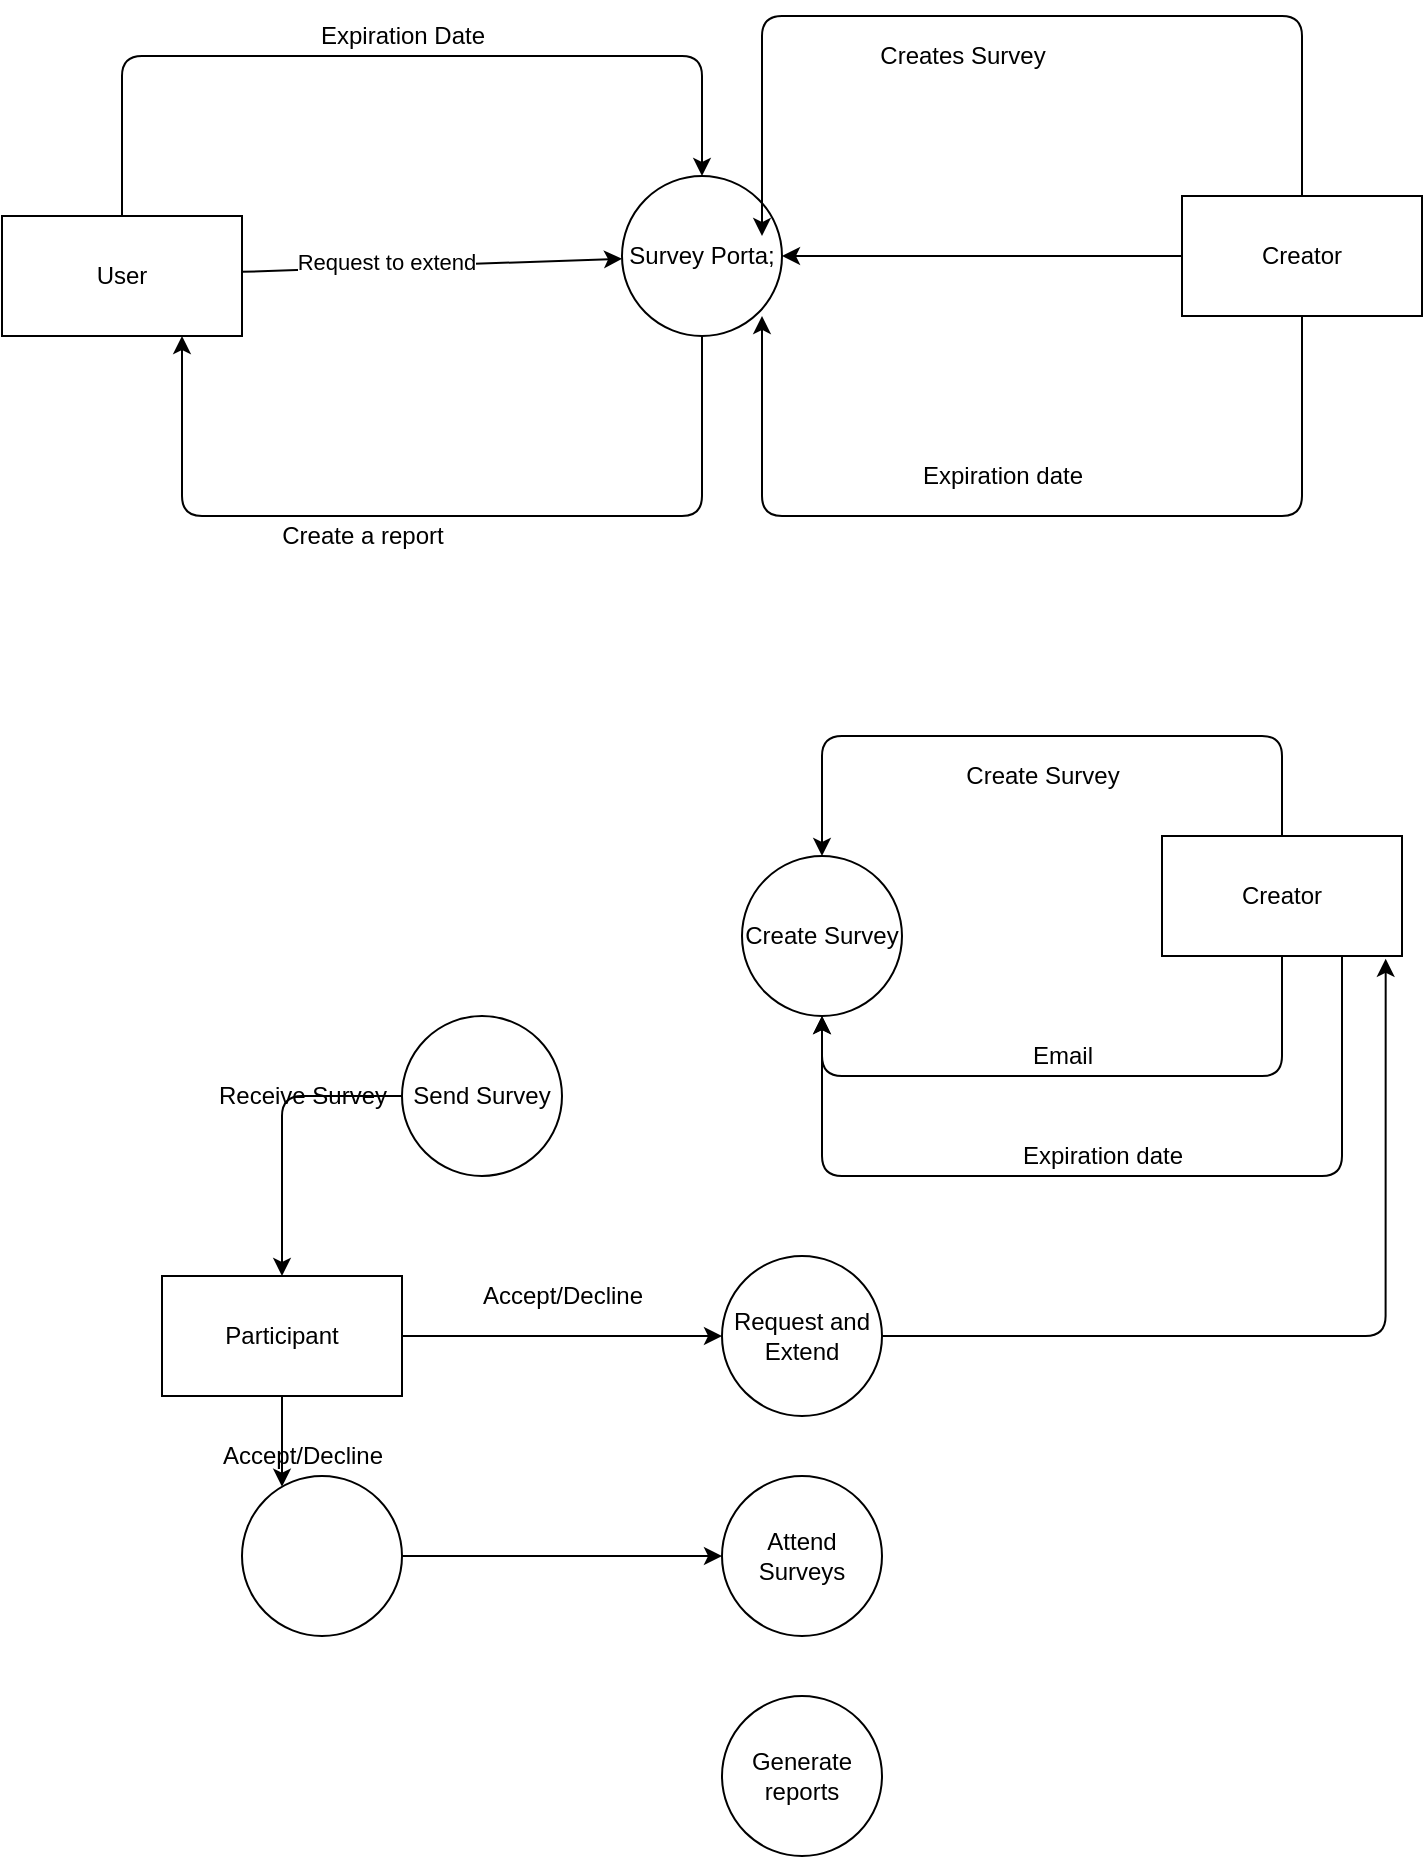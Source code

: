 <mxfile version="14.7.6" type="github">
  <diagram id="RqSzgveTQK4QmxU6jOhQ" name="Page-1">
    <mxGraphModel dx="862" dy="484" grid="1" gridSize="10" guides="1" tooltips="1" connect="1" arrows="1" fold="1" page="0" pageScale="1" pageWidth="850" pageHeight="1100" math="0" shadow="0">
      <root>
        <mxCell id="0" />
        <mxCell id="1" parent="0" />
        <mxCell id="V0XN5CRiZY2vASkGpkIL-1" value="User" style="rounded=0;whiteSpace=wrap;html=1;" vertex="1" parent="1">
          <mxGeometry x="70" y="200" width="120" height="60" as="geometry" />
        </mxCell>
        <mxCell id="V0XN5CRiZY2vASkGpkIL-2" value="Survey Porta;" style="ellipse;whiteSpace=wrap;html=1;aspect=fixed;" vertex="1" parent="1">
          <mxGeometry x="380" y="180" width="80" height="80" as="geometry" />
        </mxCell>
        <mxCell id="V0XN5CRiZY2vASkGpkIL-3" value="Creator" style="rounded=0;whiteSpace=wrap;html=1;" vertex="1" parent="1">
          <mxGeometry x="660" y="190" width="120" height="60" as="geometry" />
        </mxCell>
        <mxCell id="V0XN5CRiZY2vASkGpkIL-9" value="" style="endArrow=classic;html=1;" edge="1" parent="1" source="V0XN5CRiZY2vASkGpkIL-3" target="V0XN5CRiZY2vASkGpkIL-2">
          <mxGeometry width="50" height="50" relative="1" as="geometry">
            <mxPoint x="400" y="280" as="sourcePoint" />
            <mxPoint x="450" y="222" as="targetPoint" />
          </mxGeometry>
        </mxCell>
        <mxCell id="V0XN5CRiZY2vASkGpkIL-10" value="Create a report" style="text;html=1;align=center;verticalAlign=middle;resizable=0;points=[];autosize=1;strokeColor=none;" vertex="1" parent="1">
          <mxGeometry x="200" y="350" width="100" height="20" as="geometry" />
        </mxCell>
        <mxCell id="V0XN5CRiZY2vASkGpkIL-11" value="" style="endArrow=classic;html=1;" edge="1" parent="1" source="V0XN5CRiZY2vASkGpkIL-1" target="V0XN5CRiZY2vASkGpkIL-2">
          <mxGeometry width="50" height="50" relative="1" as="geometry">
            <mxPoint x="400" y="280" as="sourcePoint" />
            <mxPoint x="410" y="230" as="targetPoint" />
          </mxGeometry>
        </mxCell>
        <mxCell id="V0XN5CRiZY2vASkGpkIL-12" value="Request to extend" style="edgeLabel;html=1;align=center;verticalAlign=middle;resizable=0;points=[];" vertex="1" connectable="0" parent="V0XN5CRiZY2vASkGpkIL-11">
          <mxGeometry x="-0.242" y="3" relative="1" as="geometry">
            <mxPoint as="offset" />
          </mxGeometry>
        </mxCell>
        <mxCell id="V0XN5CRiZY2vASkGpkIL-14" value="Creates Survey" style="text;html=1;align=center;verticalAlign=middle;resizable=0;points=[];autosize=1;strokeColor=none;" vertex="1" parent="1">
          <mxGeometry x="500" y="110" width="100" height="20" as="geometry" />
        </mxCell>
        <mxCell id="V0XN5CRiZY2vASkGpkIL-15" value="Expiration date" style="text;html=1;align=center;verticalAlign=middle;resizable=0;points=[];autosize=1;strokeColor=none;" vertex="1" parent="1">
          <mxGeometry x="520" y="320" width="100" height="20" as="geometry" />
        </mxCell>
        <mxCell id="V0XN5CRiZY2vASkGpkIL-18" value="Create Survey" style="ellipse;whiteSpace=wrap;html=1;aspect=fixed;" vertex="1" parent="1">
          <mxGeometry x="440" y="520" width="80" height="80" as="geometry" />
        </mxCell>
        <mxCell id="V0XN5CRiZY2vASkGpkIL-19" value="Send Survey" style="ellipse;whiteSpace=wrap;html=1;aspect=fixed;" vertex="1" parent="1">
          <mxGeometry x="270" y="600" width="80" height="80" as="geometry" />
        </mxCell>
        <mxCell id="V0XN5CRiZY2vASkGpkIL-20" value="Creator" style="rounded=0;whiteSpace=wrap;html=1;" vertex="1" parent="1">
          <mxGeometry x="650" y="510" width="120" height="60" as="geometry" />
        </mxCell>
        <mxCell id="V0XN5CRiZY2vASkGpkIL-21" value="Attend Surveys" style="ellipse;whiteSpace=wrap;html=1;aspect=fixed;" vertex="1" parent="1">
          <mxGeometry x="430" y="830" width="80" height="80" as="geometry" />
        </mxCell>
        <mxCell id="V0XN5CRiZY2vASkGpkIL-22" value="Generate reports" style="ellipse;whiteSpace=wrap;html=1;aspect=fixed;" vertex="1" parent="1">
          <mxGeometry x="430" y="940" width="80" height="80" as="geometry" />
        </mxCell>
        <mxCell id="V0XN5CRiZY2vASkGpkIL-23" value="Request and Extend" style="ellipse;whiteSpace=wrap;html=1;aspect=fixed;" vertex="1" parent="1">
          <mxGeometry x="430" y="720" width="80" height="80" as="geometry" />
        </mxCell>
        <mxCell id="V0XN5CRiZY2vASkGpkIL-24" value="" style="ellipse;whiteSpace=wrap;html=1;aspect=fixed;" vertex="1" parent="1">
          <mxGeometry x="190" y="830" width="80" height="80" as="geometry" />
        </mxCell>
        <mxCell id="V0XN5CRiZY2vASkGpkIL-25" value="Participant" style="rounded=0;whiteSpace=wrap;html=1;" vertex="1" parent="1">
          <mxGeometry x="150" y="730" width="120" height="60" as="geometry" />
        </mxCell>
        <mxCell id="V0XN5CRiZY2vASkGpkIL-26" value="" style="edgeStyle=segmentEdgeStyle;endArrow=classic;html=1;" edge="1" parent="1" source="V0XN5CRiZY2vASkGpkIL-25" target="V0XN5CRiZY2vASkGpkIL-24">
          <mxGeometry width="50" height="50" relative="1" as="geometry">
            <mxPoint x="400" y="860" as="sourcePoint" />
            <mxPoint x="450" y="810" as="targetPoint" />
          </mxGeometry>
        </mxCell>
        <mxCell id="V0XN5CRiZY2vASkGpkIL-27" value="Accept/Decline" style="text;html=1;align=center;verticalAlign=middle;resizable=0;points=[];autosize=1;strokeColor=none;" vertex="1" parent="1">
          <mxGeometry x="170" y="810" width="100" height="20" as="geometry" />
        </mxCell>
        <mxCell id="V0XN5CRiZY2vASkGpkIL-28" value="" style="edgeStyle=segmentEdgeStyle;endArrow=classic;html=1;" edge="1" parent="1" source="V0XN5CRiZY2vASkGpkIL-25" target="V0XN5CRiZY2vASkGpkIL-23">
          <mxGeometry width="50" height="50" relative="1" as="geometry">
            <mxPoint x="400" y="860" as="sourcePoint" />
            <mxPoint x="450" y="810" as="targetPoint" />
          </mxGeometry>
        </mxCell>
        <mxCell id="V0XN5CRiZY2vASkGpkIL-29" value="Accept/Decline" style="text;html=1;align=center;verticalAlign=middle;resizable=0;points=[];autosize=1;strokeColor=none;" vertex="1" parent="1">
          <mxGeometry x="300" y="730" width="100" height="20" as="geometry" />
        </mxCell>
        <mxCell id="V0XN5CRiZY2vASkGpkIL-30" value="" style="edgeStyle=segmentEdgeStyle;endArrow=classic;html=1;" edge="1" parent="1" source="V0XN5CRiZY2vASkGpkIL-19" target="V0XN5CRiZY2vASkGpkIL-25">
          <mxGeometry width="50" height="50" relative="1" as="geometry">
            <mxPoint x="400" y="660" as="sourcePoint" />
            <mxPoint x="450" y="610" as="targetPoint" />
          </mxGeometry>
        </mxCell>
        <mxCell id="V0XN5CRiZY2vASkGpkIL-31" value="Receive Survey" style="text;html=1;align=center;verticalAlign=middle;resizable=0;points=[];autosize=1;strokeColor=none;" vertex="1" parent="1">
          <mxGeometry x="170" y="630" width="100" height="20" as="geometry" />
        </mxCell>
        <mxCell id="V0XN5CRiZY2vASkGpkIL-32" value="" style="edgeStyle=segmentEdgeStyle;endArrow=classic;html=1;" edge="1" parent="1" source="V0XN5CRiZY2vASkGpkIL-20" target="V0XN5CRiZY2vASkGpkIL-18">
          <mxGeometry width="50" height="50" relative="1" as="geometry">
            <mxPoint x="400" y="660" as="sourcePoint" />
            <mxPoint x="450" y="610" as="targetPoint" />
            <Array as="points">
              <mxPoint x="710" y="630" />
              <mxPoint x="480" y="630" />
            </Array>
          </mxGeometry>
        </mxCell>
        <mxCell id="V0XN5CRiZY2vASkGpkIL-33" value="Email" style="text;html=1;align=center;verticalAlign=middle;resizable=0;points=[];autosize=1;strokeColor=none;" vertex="1" parent="1">
          <mxGeometry x="575" y="610" width="50" height="20" as="geometry" />
        </mxCell>
        <mxCell id="V0XN5CRiZY2vASkGpkIL-34" value="" style="edgeStyle=segmentEdgeStyle;endArrow=classic;html=1;exitX=0.75;exitY=1;exitDx=0;exitDy=0;" edge="1" parent="1" source="V0XN5CRiZY2vASkGpkIL-20" target="V0XN5CRiZY2vASkGpkIL-18">
          <mxGeometry width="50" height="50" relative="1" as="geometry">
            <mxPoint x="400" y="660" as="sourcePoint" />
            <mxPoint x="450" y="610" as="targetPoint" />
            <Array as="points">
              <mxPoint x="740" y="680" />
              <mxPoint x="480" y="680" />
            </Array>
          </mxGeometry>
        </mxCell>
        <mxCell id="V0XN5CRiZY2vASkGpkIL-35" value="Expiration date" style="text;html=1;align=center;verticalAlign=middle;resizable=0;points=[];autosize=1;strokeColor=none;" vertex="1" parent="1">
          <mxGeometry x="570" y="660" width="100" height="20" as="geometry" />
        </mxCell>
        <mxCell id="V0XN5CRiZY2vASkGpkIL-36" value="" style="edgeStyle=segmentEdgeStyle;endArrow=classic;html=1;" edge="1" parent="1" source="V0XN5CRiZY2vASkGpkIL-20" target="V0XN5CRiZY2vASkGpkIL-18">
          <mxGeometry width="50" height="50" relative="1" as="geometry">
            <mxPoint x="400" y="660" as="sourcePoint" />
            <mxPoint x="450" y="610" as="targetPoint" />
            <Array as="points">
              <mxPoint x="710" y="460" />
              <mxPoint x="480" y="460" />
            </Array>
          </mxGeometry>
        </mxCell>
        <mxCell id="V0XN5CRiZY2vASkGpkIL-37" value="Create Survey" style="text;html=1;align=center;verticalAlign=middle;resizable=0;points=[];autosize=1;strokeColor=none;" vertex="1" parent="1">
          <mxGeometry x="545" y="470" width="90" height="20" as="geometry" />
        </mxCell>
        <mxCell id="V0XN5CRiZY2vASkGpkIL-38" value="" style="edgeStyle=segmentEdgeStyle;endArrow=classic;html=1;entryX=0.932;entryY=1.023;entryDx=0;entryDy=0;entryPerimeter=0;" edge="1" parent="1" source="V0XN5CRiZY2vASkGpkIL-23" target="V0XN5CRiZY2vASkGpkIL-20">
          <mxGeometry width="50" height="50" relative="1" as="geometry">
            <mxPoint x="400" y="660" as="sourcePoint" />
            <mxPoint x="450" y="610" as="targetPoint" />
          </mxGeometry>
        </mxCell>
        <mxCell id="V0XN5CRiZY2vASkGpkIL-39" value="" style="edgeStyle=segmentEdgeStyle;endArrow=classic;html=1;" edge="1" parent="1" source="V0XN5CRiZY2vASkGpkIL-2" target="V0XN5CRiZY2vASkGpkIL-1">
          <mxGeometry width="50" height="50" relative="1" as="geometry">
            <mxPoint x="400" y="260" as="sourcePoint" />
            <mxPoint x="160" y="240" as="targetPoint" />
            <Array as="points">
              <mxPoint x="420" y="350" />
              <mxPoint x="160" y="350" />
            </Array>
          </mxGeometry>
        </mxCell>
        <mxCell id="V0XN5CRiZY2vASkGpkIL-40" value="" style="edgeStyle=segmentEdgeStyle;endArrow=classic;html=1;" edge="1" parent="1" source="V0XN5CRiZY2vASkGpkIL-3">
          <mxGeometry width="50" height="50" relative="1" as="geometry">
            <mxPoint x="400" y="260" as="sourcePoint" />
            <mxPoint x="450" y="250" as="targetPoint" />
            <Array as="points">
              <mxPoint x="720" y="350" />
              <mxPoint x="450" y="350" />
            </Array>
          </mxGeometry>
        </mxCell>
        <mxCell id="V0XN5CRiZY2vASkGpkIL-41" value="" style="edgeStyle=segmentEdgeStyle;endArrow=classic;html=1;" edge="1" parent="1" source="V0XN5CRiZY2vASkGpkIL-3">
          <mxGeometry width="50" height="50" relative="1" as="geometry">
            <mxPoint x="400" y="260" as="sourcePoint" />
            <mxPoint x="450" y="210" as="targetPoint" />
            <Array as="points">
              <mxPoint x="720" y="100" />
              <mxPoint x="450" y="100" />
            </Array>
          </mxGeometry>
        </mxCell>
        <mxCell id="V0XN5CRiZY2vASkGpkIL-43" value="" style="edgeStyle=segmentEdgeStyle;endArrow=classic;html=1;" edge="1" parent="1" source="V0XN5CRiZY2vASkGpkIL-1" target="V0XN5CRiZY2vASkGpkIL-2">
          <mxGeometry width="50" height="50" relative="1" as="geometry">
            <mxPoint x="400" y="260" as="sourcePoint" />
            <mxPoint x="450" y="210" as="targetPoint" />
            <Array as="points">
              <mxPoint x="130" y="120" />
              <mxPoint x="420" y="120" />
            </Array>
          </mxGeometry>
        </mxCell>
        <mxCell id="V0XN5CRiZY2vASkGpkIL-44" value="Expiration Date" style="text;html=1;align=center;verticalAlign=middle;resizable=0;points=[];autosize=1;strokeColor=none;" vertex="1" parent="1">
          <mxGeometry x="220" y="100" width="100" height="20" as="geometry" />
        </mxCell>
        <mxCell id="V0XN5CRiZY2vASkGpkIL-45" value="" style="edgeStyle=segmentEdgeStyle;endArrow=classic;html=1;" edge="1" parent="1" source="V0XN5CRiZY2vASkGpkIL-24" target="V0XN5CRiZY2vASkGpkIL-21">
          <mxGeometry width="50" height="50" relative="1" as="geometry">
            <mxPoint x="400" y="760" as="sourcePoint" />
            <mxPoint x="450" y="710" as="targetPoint" />
          </mxGeometry>
        </mxCell>
      </root>
    </mxGraphModel>
  </diagram>
</mxfile>
